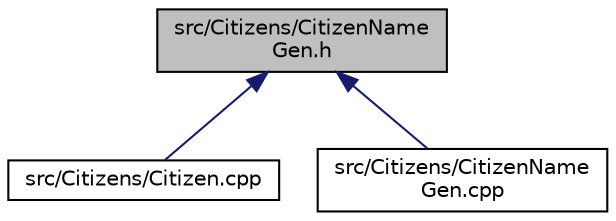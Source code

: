 digraph "src/Citizens/CitizenNameGen.h"
{
 // LATEX_PDF_SIZE
  edge [fontname="Helvetica",fontsize="10",labelfontname="Helvetica",labelfontsize="10"];
  node [fontname="Helvetica",fontsize="10",shape=record];
  Node1 [label="src/Citizens/CitizenName\lGen.h",height=0.2,width=0.4,color="black", fillcolor="grey75", style="filled", fontcolor="black",tooltip=" "];
  Node1 -> Node2 [dir="back",color="midnightblue",fontsize="10",style="solid"];
  Node2 [label="src/Citizens/Citizen.cpp",height=0.2,width=0.4,color="black", fillcolor="white", style="filled",URL="$Citizen_8cpp.html",tooltip=" "];
  Node1 -> Node3 [dir="back",color="midnightblue",fontsize="10",style="solid"];
  Node3 [label="src/Citizens/CitizenName\lGen.cpp",height=0.2,width=0.4,color="black", fillcolor="white", style="filled",URL="$CitizenNameGen_8cpp.html",tooltip=" "];
}
